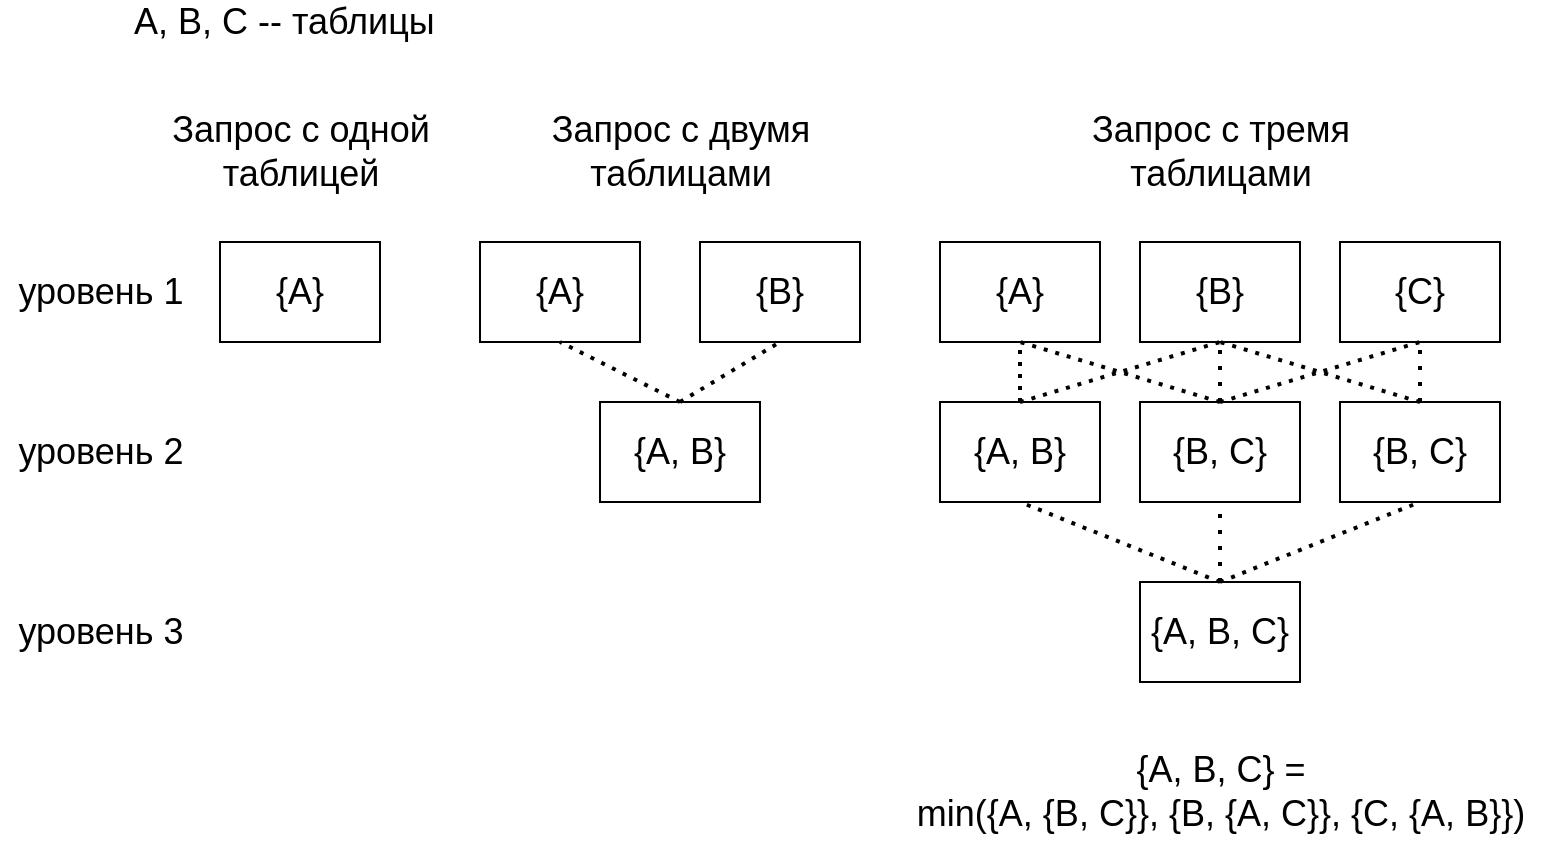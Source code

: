 <mxfile version="16.5.1" type="device" pages="2"><diagram id="fJGyL6MpBdatkCHmh3LE" name="query_plan"><mxGraphModel dx="1185" dy="694" grid="1" gridSize="10" guides="1" tooltips="1" connect="1" arrows="1" fold="1" page="1" pageScale="1" pageWidth="827" pageHeight="1169" math="0" shadow="0"><root><mxCell id="0"/><mxCell id="1" parent="0"/><mxCell id="S0FU8QUVgiQT5P-IT3Nh-1" value="&lt;font style=&quot;font-size: 18px&quot;&gt;A, B, C -- таблицы&lt;/font&gt;" style="text;html=1;align=left;verticalAlign=middle;resizable=0;points=[];autosize=1;strokeColor=none;fillColor=none;" vertex="1" parent="1"><mxGeometry x="95" y="150" width="170" height="20" as="geometry"/></mxCell><mxCell id="S0FU8QUVgiQT5P-IT3Nh-2" value="Запрос с одной&lt;br&gt;таблицей" style="text;html=1;align=center;verticalAlign=middle;resizable=0;points=[];autosize=1;strokeColor=none;fillColor=none;fontSize=18;" vertex="1" parent="1"><mxGeometry x="110" y="200" width="140" height="50" as="geometry"/></mxCell><mxCell id="S0FU8QUVgiQT5P-IT3Nh-3" value="Запрос с двумя&lt;br&gt;таблицами" style="text;html=1;align=center;verticalAlign=middle;resizable=0;points=[];autosize=1;strokeColor=none;fillColor=none;fontSize=18;" vertex="1" parent="1"><mxGeometry x="300" y="200" width="140" height="50" as="geometry"/></mxCell><mxCell id="S0FU8QUVgiQT5P-IT3Nh-4" value="Запрос с тремя&lt;br&gt;таблицами" style="text;html=1;align=center;verticalAlign=middle;resizable=0;points=[];autosize=1;strokeColor=none;fillColor=none;fontSize=18;" vertex="1" parent="1"><mxGeometry x="570" y="200" width="140" height="50" as="geometry"/></mxCell><mxCell id="S0FU8QUVgiQT5P-IT3Nh-5" value="{A}" style="whiteSpace=wrap;html=1;fontSize=18;" vertex="1" parent="1"><mxGeometry x="140" y="270" width="80" height="50" as="geometry"/></mxCell><mxCell id="S0FU8QUVgiQT5P-IT3Nh-6" value="{A}" style="whiteSpace=wrap;html=1;fontSize=18;" vertex="1" parent="1"><mxGeometry x="270" y="270" width="80" height="50" as="geometry"/></mxCell><mxCell id="S0FU8QUVgiQT5P-IT3Nh-7" value="{B}" style="whiteSpace=wrap;html=1;fontSize=18;" vertex="1" parent="1"><mxGeometry x="380" y="270" width="80" height="50" as="geometry"/></mxCell><mxCell id="S0FU8QUVgiQT5P-IT3Nh-9" value="{A}" style="whiteSpace=wrap;html=1;fontSize=18;" vertex="1" parent="1"><mxGeometry x="500" y="270" width="80" height="50" as="geometry"/></mxCell><mxCell id="S0FU8QUVgiQT5P-IT3Nh-10" value="{B}" style="whiteSpace=wrap;html=1;fontSize=18;" vertex="1" parent="1"><mxGeometry x="600" y="270" width="80" height="50" as="geometry"/></mxCell><mxCell id="S0FU8QUVgiQT5P-IT3Nh-15" value="{C}" style="whiteSpace=wrap;html=1;fontSize=18;" vertex="1" parent="1"><mxGeometry x="700" y="270" width="80" height="50" as="geometry"/></mxCell><mxCell id="S0FU8QUVgiQT5P-IT3Nh-16" value="{A, B}" style="whiteSpace=wrap;html=1;fontSize=18;" vertex="1" parent="1"><mxGeometry x="500" y="350" width="80" height="50" as="geometry"/></mxCell><mxCell id="S0FU8QUVgiQT5P-IT3Nh-17" value="{B, C}" style="whiteSpace=wrap;html=1;fontSize=18;" vertex="1" parent="1"><mxGeometry x="600" y="350" width="80" height="50" as="geometry"/></mxCell><mxCell id="S0FU8QUVgiQT5P-IT3Nh-18" value="{B, C}" style="whiteSpace=wrap;html=1;fontSize=18;" vertex="1" parent="1"><mxGeometry x="700" y="350" width="80" height="50" as="geometry"/></mxCell><mxCell id="S0FU8QUVgiQT5P-IT3Nh-19" value="{A, B}" style="whiteSpace=wrap;html=1;fontSize=18;" vertex="1" parent="1"><mxGeometry x="330" y="350" width="80" height="50" as="geometry"/></mxCell><mxCell id="S0FU8QUVgiQT5P-IT3Nh-20" value="{A, B, C}" style="whiteSpace=wrap;html=1;fontSize=18;" vertex="1" parent="1"><mxGeometry x="600" y="440" width="80" height="50" as="geometry"/></mxCell><mxCell id="S0FU8QUVgiQT5P-IT3Nh-22" value="" style="endArrow=none;dashed=1;html=1;dashPattern=1 2;strokeWidth=2;rounded=0;fontSize=18;entryX=0.5;entryY=1;entryDx=0;entryDy=0;exitX=0.5;exitY=0;exitDx=0;exitDy=0;" edge="1" parent="1" source="S0FU8QUVgiQT5P-IT3Nh-17" target="S0FU8QUVgiQT5P-IT3Nh-9"><mxGeometry width="50" height="50" relative="1" as="geometry"><mxPoint x="460" y="470" as="sourcePoint"/><mxPoint x="510" y="420" as="targetPoint"/></mxGeometry></mxCell><mxCell id="S0FU8QUVgiQT5P-IT3Nh-23" value="" style="endArrow=none;dashed=1;html=1;dashPattern=1 2;strokeWidth=2;rounded=0;fontSize=18;entryX=0.5;entryY=1;entryDx=0;entryDy=0;exitX=0.5;exitY=0;exitDx=0;exitDy=0;" edge="1" parent="1"><mxGeometry width="50" height="50" relative="1" as="geometry"><mxPoint x="740" y="350" as="sourcePoint"/><mxPoint x="640" y="320" as="targetPoint"/></mxGeometry></mxCell><mxCell id="S0FU8QUVgiQT5P-IT3Nh-25" value="" style="endArrow=none;dashed=1;html=1;dashPattern=1 3;strokeWidth=2;rounded=0;fontSize=18;entryX=0.5;entryY=1;entryDx=0;entryDy=0;exitX=0.5;exitY=0;exitDx=0;exitDy=0;" edge="1" parent="1" source="S0FU8QUVgiQT5P-IT3Nh-18" target="S0FU8QUVgiQT5P-IT3Nh-15"><mxGeometry width="50" height="50" relative="1" as="geometry"><mxPoint x="660" y="370" as="sourcePoint"/><mxPoint x="560" y="340" as="targetPoint"/></mxGeometry></mxCell><mxCell id="S0FU8QUVgiQT5P-IT3Nh-27" value="" style="endArrow=none;dashed=1;html=1;dashPattern=1 3;strokeWidth=2;rounded=0;fontSize=18;entryX=0.5;entryY=1;entryDx=0;entryDy=0;exitX=0.5;exitY=0;exitDx=0;exitDy=0;" edge="1" parent="1" source="S0FU8QUVgiQT5P-IT3Nh-17" target="S0FU8QUVgiQT5P-IT3Nh-10"><mxGeometry width="50" height="50" relative="1" as="geometry"><mxPoint x="750" y="360" as="sourcePoint"/><mxPoint x="750" y="330" as="targetPoint"/></mxGeometry></mxCell><mxCell id="S0FU8QUVgiQT5P-IT3Nh-28" value="" style="endArrow=none;dashed=1;html=1;dashPattern=1 2;strokeWidth=2;rounded=0;fontSize=18;entryX=0.5;entryY=1;entryDx=0;entryDy=0;exitX=0.5;exitY=0;exitDx=0;exitDy=0;" edge="1" parent="1" source="S0FU8QUVgiQT5P-IT3Nh-16" target="S0FU8QUVgiQT5P-IT3Nh-9"><mxGeometry width="50" height="50" relative="1" as="geometry"><mxPoint x="760" y="370" as="sourcePoint"/><mxPoint x="760" y="340" as="targetPoint"/></mxGeometry></mxCell><mxCell id="S0FU8QUVgiQT5P-IT3Nh-29" value="" style="endArrow=none;dashed=1;html=1;dashPattern=1 2;strokeWidth=2;rounded=0;fontSize=18;entryX=0.5;entryY=1;entryDx=0;entryDy=0;exitX=0.5;exitY=0;exitDx=0;exitDy=0;" edge="1" parent="1" source="S0FU8QUVgiQT5P-IT3Nh-17" target="S0FU8QUVgiQT5P-IT3Nh-15"><mxGeometry width="50" height="50" relative="1" as="geometry"><mxPoint x="770" y="380" as="sourcePoint"/><mxPoint x="770" y="350" as="targetPoint"/></mxGeometry></mxCell><mxCell id="S0FU8QUVgiQT5P-IT3Nh-30" value="" style="endArrow=none;dashed=1;html=1;dashPattern=1 2;strokeWidth=2;rounded=0;fontSize=18;entryX=0.5;entryY=1;entryDx=0;entryDy=0;exitX=0.5;exitY=0;exitDx=0;exitDy=0;" edge="1" parent="1" source="S0FU8QUVgiQT5P-IT3Nh-16" target="S0FU8QUVgiQT5P-IT3Nh-10"><mxGeometry width="50" height="50" relative="1" as="geometry"><mxPoint x="780" y="390" as="sourcePoint"/><mxPoint x="780" y="360" as="targetPoint"/></mxGeometry></mxCell><mxCell id="S0FU8QUVgiQT5P-IT3Nh-31" value="" style="endArrow=none;dashed=1;html=1;dashPattern=1 2;strokeWidth=2;rounded=0;fontSize=18;entryX=0.5;entryY=1;entryDx=0;entryDy=0;exitX=0.5;exitY=0;exitDx=0;exitDy=0;" edge="1" parent="1" source="S0FU8QUVgiQT5P-IT3Nh-20" target="S0FU8QUVgiQT5P-IT3Nh-18"><mxGeometry width="50" height="50" relative="1" as="geometry"><mxPoint x="790" y="400" as="sourcePoint"/><mxPoint x="790" y="370" as="targetPoint"/></mxGeometry></mxCell><mxCell id="S0FU8QUVgiQT5P-IT3Nh-32" value="" style="endArrow=none;dashed=1;html=1;dashPattern=1 2;strokeWidth=2;rounded=0;fontSize=18;entryX=0.5;entryY=1;entryDx=0;entryDy=0;exitX=0.5;exitY=0;exitDx=0;exitDy=0;" edge="1" parent="1" source="S0FU8QUVgiQT5P-IT3Nh-20" target="S0FU8QUVgiQT5P-IT3Nh-16"><mxGeometry width="50" height="50" relative="1" as="geometry"><mxPoint x="800" y="410" as="sourcePoint"/><mxPoint x="800" y="380" as="targetPoint"/></mxGeometry></mxCell><mxCell id="S0FU8QUVgiQT5P-IT3Nh-33" value="" style="endArrow=none;dashed=1;html=1;dashPattern=1 3;strokeWidth=2;rounded=0;fontSize=18;entryX=0.5;entryY=1;entryDx=0;entryDy=0;exitX=0.5;exitY=0;exitDx=0;exitDy=0;" edge="1" parent="1" source="S0FU8QUVgiQT5P-IT3Nh-20" target="S0FU8QUVgiQT5P-IT3Nh-17"><mxGeometry width="50" height="50" relative="1" as="geometry"><mxPoint x="810" y="420" as="sourcePoint"/><mxPoint x="810" y="390" as="targetPoint"/></mxGeometry></mxCell><mxCell id="S0FU8QUVgiQT5P-IT3Nh-34" value="" style="endArrow=none;dashed=1;html=1;dashPattern=1 2;strokeWidth=2;rounded=0;fontSize=18;entryX=0.5;entryY=1;entryDx=0;entryDy=0;exitX=0.5;exitY=0;exitDx=0;exitDy=0;" edge="1" parent="1" source="S0FU8QUVgiQT5P-IT3Nh-19" target="S0FU8QUVgiQT5P-IT3Nh-7"><mxGeometry width="50" height="50" relative="1" as="geometry"><mxPoint x="550" y="360" as="sourcePoint"/><mxPoint x="550" y="330" as="targetPoint"/></mxGeometry></mxCell><mxCell id="S0FU8QUVgiQT5P-IT3Nh-35" value="" style="endArrow=none;dashed=1;html=1;dashPattern=1 2;strokeWidth=2;rounded=0;fontSize=18;entryX=0.5;entryY=1;entryDx=0;entryDy=0;exitX=0.5;exitY=0;exitDx=0;exitDy=0;" edge="1" parent="1" source="S0FU8QUVgiQT5P-IT3Nh-19" target="S0FU8QUVgiQT5P-IT3Nh-6"><mxGeometry width="50" height="50" relative="1" as="geometry"><mxPoint x="560" y="370" as="sourcePoint"/><mxPoint x="560" y="340" as="targetPoint"/></mxGeometry></mxCell><mxCell id="S0FU8QUVgiQT5P-IT3Nh-36" value="уровень 1" style="text;html=1;align=center;verticalAlign=middle;resizable=0;points=[];autosize=1;strokeColor=none;fillColor=none;fontSize=18;" vertex="1" parent="1"><mxGeometry x="30" y="280" width="100" height="30" as="geometry"/></mxCell><mxCell id="S0FU8QUVgiQT5P-IT3Nh-37" value="уровень 2" style="text;html=1;align=center;verticalAlign=middle;resizable=0;points=[];autosize=1;strokeColor=none;fillColor=none;fontSize=18;" vertex="1" parent="1"><mxGeometry x="30" y="360" width="100" height="30" as="geometry"/></mxCell><mxCell id="S0FU8QUVgiQT5P-IT3Nh-38" value="уровень 3" style="text;html=1;align=center;verticalAlign=middle;resizable=0;points=[];autosize=1;strokeColor=none;fillColor=none;fontSize=18;" vertex="1" parent="1"><mxGeometry x="30" y="450" width="100" height="30" as="geometry"/></mxCell><mxCell id="S0FU8QUVgiQT5P-IT3Nh-39" value="{A, B, C} =&lt;br&gt;min({A, {B, C}}, {B, {A, C}}, {C, {A, B}})" style="text;html=1;align=center;verticalAlign=middle;resizable=0;points=[];autosize=1;strokeColor=none;fillColor=none;fontSize=18;" vertex="1" parent="1"><mxGeometry x="480" y="520" width="320" height="50" as="geometry"/></mxCell></root></mxGraphModel></diagram><diagram id="CwCan0P0kN-R6iZ5c3FZ" name="query_tree"><mxGraphModel dx="981" dy="574" grid="1" gridSize="10" guides="1" tooltips="1" connect="1" arrows="1" fold="1" page="1" pageScale="1" pageWidth="827" pageHeight="1169" math="0" shadow="0"><root><mxCell id="zpTNedhT7sJnSY5c_cC8-0"/><mxCell id="zpTNedhT7sJnSY5c_cC8-1" parent="zpTNedhT7sJnSY5c_cC8-0"/><mxCell id="HpGbWw__rOYqVLtWE8OW-0" value="&amp;lt;Query&amp;gt;" style="text;html=1;align=center;verticalAlign=middle;resizable=0;points=[];autosize=1;strokeColor=none;fillColor=none;fontSize=18;" vertex="1" parent="zpTNedhT7sJnSY5c_cC8-1"><mxGeometry x="230" y="140" width="90" height="30" as="geometry"/></mxCell><mxCell id="HpGbWw__rOYqVLtWE8OW-1" value="&amp;lt;SelList&amp;gt;" style="text;html=1;align=center;verticalAlign=middle;resizable=0;points=[];autosize=1;strokeColor=none;fillColor=none;fontSize=18;" vertex="1" parent="zpTNedhT7sJnSY5c_cC8-1"><mxGeometry x="130" y="215" width="90" height="30" as="geometry"/></mxCell><mxCell id="HpGbWw__rOYqVLtWE8OW-2" value="&amp;lt;FromList&amp;gt;" style="text;html=1;align=center;verticalAlign=middle;resizable=0;points=[];autosize=1;strokeColor=none;fillColor=none;fontSize=18;" vertex="1" parent="zpTNedhT7sJnSY5c_cC8-1"><mxGeometry x="320" y="215" width="110" height="30" as="geometry"/></mxCell><mxCell id="HpGbWw__rOYqVLtWE8OW-3" value="&amp;lt;Cond&amp;gt;" style="text;html=1;align=center;verticalAlign=middle;resizable=0;points=[];autosize=1;strokeColor=none;fillColor=none;fontSize=18;" vertex="1" parent="zpTNedhT7sJnSY5c_cC8-1"><mxGeometry x="540" y="215" width="80" height="30" as="geometry"/></mxCell><mxCell id="HpGbWw__rOYqVLtWE8OW-4" value="SELECT" style="text;html=1;align=center;verticalAlign=middle;resizable=0;points=[];autosize=1;strokeColor=none;fillColor=none;fontSize=18;" vertex="1" parent="zpTNedhT7sJnSY5c_cC8-1"><mxGeometry x="25" y="215" width="90" height="30" as="geometry"/></mxCell><mxCell id="HpGbWw__rOYqVLtWE8OW-5" value="FROM" style="text;html=1;align=center;verticalAlign=middle;resizable=0;points=[];autosize=1;strokeColor=none;fillColor=none;fontSize=18;" vertex="1" parent="zpTNedhT7sJnSY5c_cC8-1"><mxGeometry x="240" y="215" width="70" height="30" as="geometry"/></mxCell><mxCell id="HpGbWw__rOYqVLtWE8OW-6" value="WHERE" style="text;html=1;align=center;verticalAlign=middle;resizable=0;points=[];autosize=1;strokeColor=none;fillColor=none;fontSize=18;" vertex="1" parent="zpTNedhT7sJnSY5c_cC8-1"><mxGeometry x="440" y="215" width="80" height="30" as="geometry"/></mxCell><mxCell id="HpGbWw__rOYqVLtWE8OW-7" value="" style="endArrow=none;html=1;rounded=0;fontSize=18;entryX=0.508;entryY=1.024;entryDx=0;entryDy=0;entryPerimeter=0;exitX=0.489;exitY=-0.1;exitDx=0;exitDy=0;exitPerimeter=0;" edge="1" parent="zpTNedhT7sJnSY5c_cC8-1" source="HpGbWw__rOYqVLtWE8OW-4" target="HpGbWw__rOYqVLtWE8OW-0"><mxGeometry width="50" height="50" relative="1" as="geometry"><mxPoint x="160" y="130" as="sourcePoint"/><mxPoint x="210" y="80" as="targetPoint"/></mxGeometry></mxCell><mxCell id="HpGbWw__rOYqVLtWE8OW-8" value="" style="endArrow=none;html=1;rounded=0;fontSize=18;entryX=0.514;entryY=1.033;entryDx=0;entryDy=0;entryPerimeter=0;exitX=0.525;exitY=-0.051;exitDx=0;exitDy=0;exitPerimeter=0;" edge="1" parent="zpTNedhT7sJnSY5c_cC8-1" source="HpGbWw__rOYqVLtWE8OW-1" target="HpGbWw__rOYqVLtWE8OW-0"><mxGeometry width="50" height="50" relative="1" as="geometry"><mxPoint x="79.01" y="222" as="sourcePoint"/><mxPoint x="283.92" y="182.04" as="targetPoint"/></mxGeometry></mxCell><mxCell id="HpGbWw__rOYqVLtWE8OW-9" value="" style="endArrow=none;html=1;rounded=0;fontSize=18;entryX=0.51;entryY=1.019;entryDx=0;entryDy=0;entryPerimeter=0;exitX=0.526;exitY=0.013;exitDx=0;exitDy=0;exitPerimeter=0;" edge="1" parent="zpTNedhT7sJnSY5c_cC8-1" source="HpGbWw__rOYqVLtWE8OW-5" target="HpGbWw__rOYqVLtWE8OW-0"><mxGeometry width="50" height="50" relative="1" as="geometry"><mxPoint x="89.01" y="232" as="sourcePoint"/><mxPoint x="293.92" y="192.04" as="targetPoint"/></mxGeometry></mxCell><mxCell id="HpGbWw__rOYqVLtWE8OW-10" value="" style="endArrow=none;html=1;rounded=0;fontSize=18;entryX=0.507;entryY=1.023;entryDx=0;entryDy=0;entryPerimeter=0;exitX=0.515;exitY=-0.056;exitDx=0;exitDy=0;exitPerimeter=0;" edge="1" parent="zpTNedhT7sJnSY5c_cC8-1" source="HpGbWw__rOYqVLtWE8OW-2" target="HpGbWw__rOYqVLtWE8OW-0"><mxGeometry width="50" height="50" relative="1" as="geometry"><mxPoint x="99.01" y="242" as="sourcePoint"/><mxPoint x="303.92" y="202.04" as="targetPoint"/></mxGeometry></mxCell><mxCell id="HpGbWw__rOYqVLtWE8OW-13" value="" style="endArrow=none;html=1;rounded=0;fontSize=18;exitX=0.532;exitY=-0.019;exitDx=0;exitDy=0;exitPerimeter=0;entryX=0.505;entryY=1.024;entryDx=0;entryDy=0;entryPerimeter=0;" edge="1" parent="zpTNedhT7sJnSY5c_cC8-1" source="HpGbWw__rOYqVLtWE8OW-6" target="HpGbWw__rOYqVLtWE8OW-0"><mxGeometry width="50" height="50" relative="1" as="geometry"><mxPoint x="396.65" y="233.32" as="sourcePoint"/><mxPoint x="270" y="170" as="targetPoint"/></mxGeometry></mxCell><mxCell id="HpGbWw__rOYqVLtWE8OW-14" value="" style="endArrow=none;html=1;rounded=0;fontSize=18;exitX=0.537;exitY=0.013;exitDx=0;exitDy=0;exitPerimeter=0;entryX=0.511;entryY=1.028;entryDx=0;entryDy=0;entryPerimeter=0;" edge="1" parent="zpTNedhT7sJnSY5c_cC8-1" source="HpGbWw__rOYqVLtWE8OW-3" target="HpGbWw__rOYqVLtWE8OW-0"><mxGeometry width="50" height="50" relative="1" as="geometry"><mxPoint x="492.56" y="224.43" as="sourcePoint"/><mxPoint x="300" y="181" as="targetPoint"/></mxGeometry></mxCell><mxCell id="HpGbWw__rOYqVLtWE8OW-15" value="&amp;lt;Attribute&amp;gt;" style="text;html=1;align=center;verticalAlign=middle;resizable=0;points=[];autosize=1;strokeColor=none;fillColor=none;fontSize=18;" vertex="1" parent="zpTNedhT7sJnSY5c_cC8-1"><mxGeometry x="20" y="270" width="100" height="30" as="geometry"/></mxCell><mxCell id="HpGbWw__rOYqVLtWE8OW-16" value="&amp;lt;RelName&amp;gt;" style="text;html=1;align=center;verticalAlign=middle;resizable=0;points=[];autosize=1;strokeColor=none;fillColor=none;fontSize=18;" vertex="1" parent="zpTNedhT7sJnSY5c_cC8-1"><mxGeometry x="140" y="270" width="110" height="30" as="geometry"/></mxCell><mxCell id="HpGbWw__rOYqVLtWE8OW-17" value="&amp;lt;FromList&amp;gt;" style="text;html=1;align=center;verticalAlign=middle;resizable=0;points=[];autosize=1;strokeColor=none;fillColor=none;fontSize=18;" vertex="1" parent="zpTNedhT7sJnSY5c_cC8-1"><mxGeometry x="270" y="270" width="110" height="30" as="geometry"/></mxCell><mxCell id="HpGbWw__rOYqVLtWE8OW-18" value="&amp;lt;Cond&amp;gt;" style="text;html=1;align=center;verticalAlign=middle;resizable=0;points=[];autosize=1;strokeColor=none;fillColor=none;fontSize=18;" vertex="1" parent="zpTNedhT7sJnSY5c_cC8-1"><mxGeometry x="440" y="270" width="80" height="30" as="geometry"/></mxCell><mxCell id="HpGbWw__rOYqVLtWE8OW-19" value="&amp;lt;Cond&amp;gt;" style="text;html=1;align=center;verticalAlign=middle;resizable=0;points=[];autosize=1;strokeColor=none;fillColor=none;fontSize=18;" vertex="1" parent="zpTNedhT7sJnSY5c_cC8-1"><mxGeometry x="665" y="270" width="80" height="30" as="geometry"/></mxCell><mxCell id="HpGbWw__rOYqVLtWE8OW-20" value="&amp;lt;RelName&amp;gt;" style="text;html=1;align=center;verticalAlign=middle;resizable=0;points=[];autosize=1;strokeColor=none;fillColor=none;fontSize=18;" vertex="1" parent="zpTNedhT7sJnSY5c_cC8-1"><mxGeometry x="270" y="330" width="110" height="30" as="geometry"/></mxCell><mxCell id="HpGbWw__rOYqVLtWE8OW-21" value="&amp;lt;Attribute&amp;gt;" style="text;html=1;align=center;verticalAlign=middle;resizable=0;points=[];autosize=1;strokeColor=none;fillColor=none;fontSize=18;" vertex="1" parent="zpTNedhT7sJnSY5c_cC8-1"><mxGeometry x="430" y="330" width="100" height="30" as="geometry"/></mxCell><mxCell id="HpGbWw__rOYqVLtWE8OW-22" value="&amp;lt;Attribute&amp;gt;" style="text;html=1;align=center;verticalAlign=middle;resizable=0;points=[];autosize=1;strokeColor=none;fillColor=none;fontSize=18;" vertex="1" parent="zpTNedhT7sJnSY5c_cC8-1"><mxGeometry x="525" y="330" width="100" height="30" as="geometry"/></mxCell><mxCell id="HpGbWw__rOYqVLtWE8OW-23" value="&amp;lt;Attribute&amp;gt;" style="text;html=1;align=center;verticalAlign=middle;resizable=0;points=[];autosize=1;strokeColor=none;fillColor=none;fontSize=18;" vertex="1" parent="zpTNedhT7sJnSY5c_cC8-1"><mxGeometry x="605" y="330" width="100" height="30" as="geometry"/></mxCell><mxCell id="HpGbWw__rOYqVLtWE8OW-24" value="&amp;lt;Pattern&amp;gt;" style="text;html=1;align=center;verticalAlign=middle;resizable=0;points=[];autosize=1;strokeColor=none;fillColor=none;fontSize=18;" vertex="1" parent="zpTNedhT7sJnSY5c_cC8-1"><mxGeometry x="730" y="330" width="90" height="30" as="geometry"/></mxCell></root></mxGraphModel></diagram></mxfile>